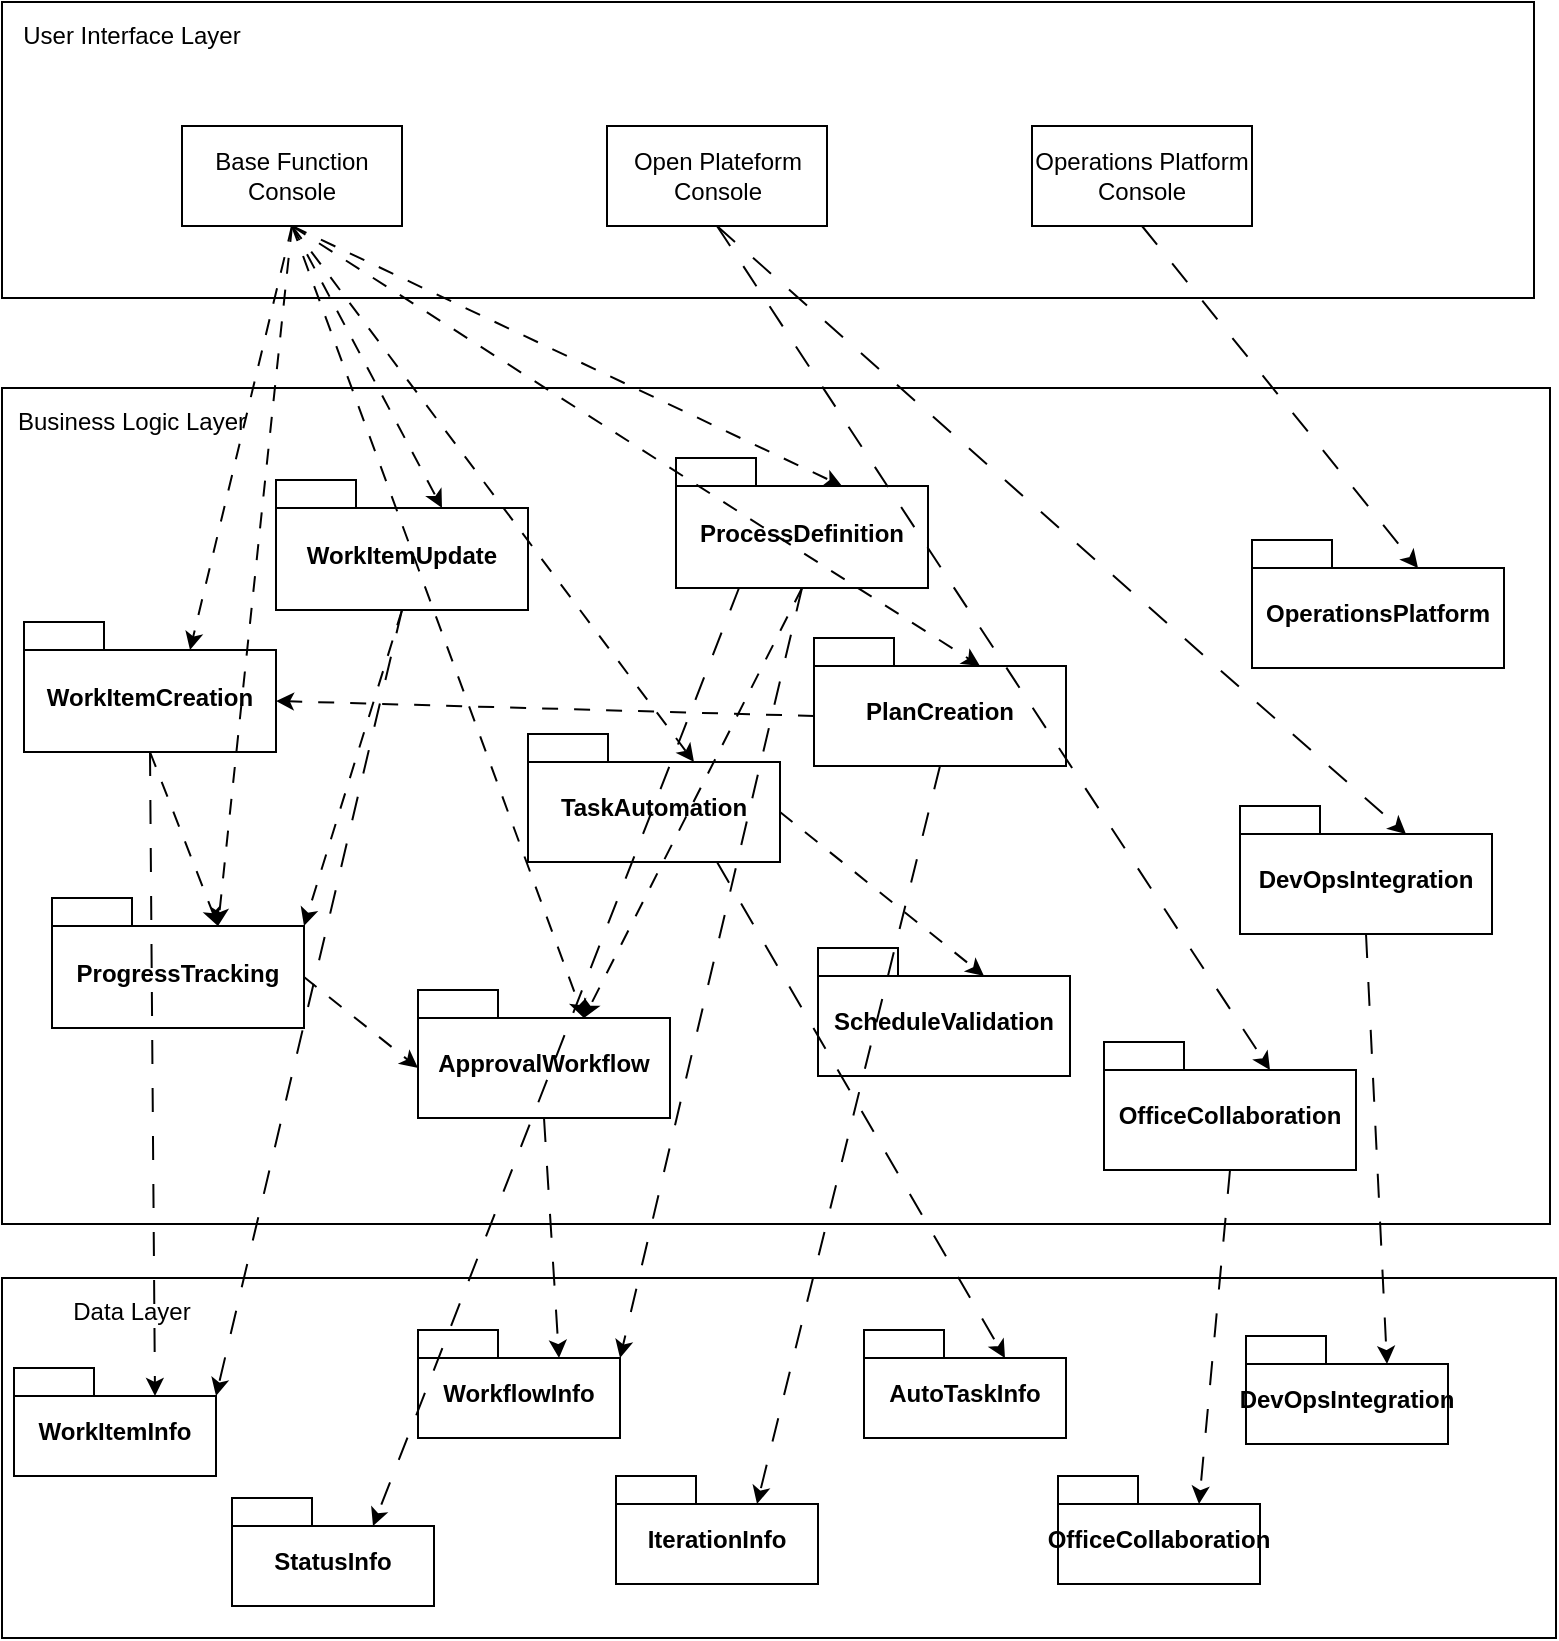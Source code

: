 <mxfile version="26.1.3">
  <diagram name="第 1 页" id="LAimbSd9u4otUmIS_u9X">
    <mxGraphModel dx="2056" dy="1447" grid="0" gridSize="10" guides="1" tooltips="1" connect="1" arrows="1" fold="1" page="0" pageScale="1" pageWidth="827" pageHeight="1169" math="0" shadow="0">
      <root>
        <mxCell id="0" />
        <mxCell id="1" parent="0" />
        <mxCell id="-5gHlo677Q9oYCEak8Rk-1" value="" style="rounded=0;whiteSpace=wrap;html=1;" parent="1" vertex="1">
          <mxGeometry x="-355" y="-333" width="766" height="148" as="geometry" />
        </mxCell>
        <mxCell id="-5gHlo677Q9oYCEak8Rk-2" value="" style="rounded=0;whiteSpace=wrap;html=1;" parent="1" vertex="1">
          <mxGeometry x="-355" y="-140" width="774" height="418" as="geometry" />
        </mxCell>
        <mxCell id="-5gHlo677Q9oYCEak8Rk-3" value="" style="rounded=0;whiteSpace=wrap;html=1;" parent="1" vertex="1">
          <mxGeometry x="-355" y="305" width="777" height="180" as="geometry" />
        </mxCell>
        <mxCell id="-5gHlo677Q9oYCEak8Rk-4" value="User Interface Layer" style="text;html=1;align=center;verticalAlign=middle;whiteSpace=wrap;rounded=0;" parent="1" vertex="1">
          <mxGeometry x="-355" y="-333" width="130" height="33" as="geometry" />
        </mxCell>
        <mxCell id="-5gHlo677Q9oYCEak8Rk-5" value="Business Logic Layer" style="text;html=1;align=center;verticalAlign=middle;whiteSpace=wrap;rounded=0;" parent="1" vertex="1">
          <mxGeometry x="-355" y="-140" width="130" height="33" as="geometry" />
        </mxCell>
        <mxCell id="-5gHlo677Q9oYCEak8Rk-6" value="Data Layer" style="text;html=1;align=center;verticalAlign=middle;whiteSpace=wrap;rounded=0;" parent="1" vertex="1">
          <mxGeometry x="-355" y="305" width="130" height="33" as="geometry" />
        </mxCell>
        <mxCell id="-5gHlo677Q9oYCEak8Rk-7" value="WorkItemCreation" style="shape=folder;fontStyle=1;spacingTop=10;tabWidth=40;tabHeight=14;tabPosition=left;html=1;whiteSpace=wrap;" parent="1" vertex="1">
          <mxGeometry x="-344" y="-23" width="126" height="65" as="geometry" />
        </mxCell>
        <mxCell id="-5gHlo677Q9oYCEak8Rk-8" value="Base Function Console" style="html=1;whiteSpace=wrap;" parent="1" vertex="1">
          <mxGeometry x="-265" y="-271" width="110" height="50" as="geometry" />
        </mxCell>
        <mxCell id="-5gHlo677Q9oYCEak8Rk-9" value="Operations Platform Console" style="html=1;whiteSpace=wrap;" parent="1" vertex="1">
          <mxGeometry x="160" y="-271" width="110" height="50" as="geometry" />
        </mxCell>
        <mxCell id="-5gHlo677Q9oYCEak8Rk-10" value="Open Plateform Console" style="html=1;whiteSpace=wrap;" parent="1" vertex="1">
          <mxGeometry x="-52.5" y="-271" width="110" height="50" as="geometry" />
        </mxCell>
        <mxCell id="-5gHlo677Q9oYCEak8Rk-15" value="WorkItemUpdate" style="shape=folder;fontStyle=1;spacingTop=10;tabWidth=40;tabHeight=14;tabPosition=left;html=1;whiteSpace=wrap;" parent="1" vertex="1">
          <mxGeometry x="-218" y="-94" width="126" height="65" as="geometry" />
        </mxCell>
        <mxCell id="-5gHlo677Q9oYCEak8Rk-16" value="ProgressTracking" style="shape=folder;fontStyle=1;spacingTop=10;tabWidth=40;tabHeight=14;tabPosition=left;html=1;whiteSpace=wrap;" parent="1" vertex="1">
          <mxGeometry x="-330" y="115" width="126" height="65" as="geometry" />
        </mxCell>
        <mxCell id="-5gHlo677Q9oYCEak8Rk-17" value="ProcessDefinition" style="shape=folder;fontStyle=1;spacingTop=10;tabWidth=40;tabHeight=14;tabPosition=left;html=1;whiteSpace=wrap;" parent="1" vertex="1">
          <mxGeometry x="-18" y="-105" width="126" height="65" as="geometry" />
        </mxCell>
        <mxCell id="-5gHlo677Q9oYCEak8Rk-18" value="ApprovalWorkflow" style="shape=folder;fontStyle=1;spacingTop=10;tabWidth=40;tabHeight=14;tabPosition=left;html=1;whiteSpace=wrap;" parent="1" vertex="1">
          <mxGeometry x="-147" y="161" width="126" height="64" as="geometry" />
        </mxCell>
        <mxCell id="-5gHlo677Q9oYCEak8Rk-19" value="PlanCreation" style="shape=folder;fontStyle=1;spacingTop=10;tabWidth=40;tabHeight=14;tabPosition=left;html=1;whiteSpace=wrap;" parent="1" vertex="1">
          <mxGeometry x="51" y="-15" width="126" height="64" as="geometry" />
        </mxCell>
        <mxCell id="-5gHlo677Q9oYCEak8Rk-20" value="ScheduleValidation" style="shape=folder;fontStyle=1;spacingTop=10;tabWidth=40;tabHeight=14;tabPosition=left;html=1;whiteSpace=wrap;" parent="1" vertex="1">
          <mxGeometry x="53" y="140" width="126" height="64" as="geometry" />
        </mxCell>
        <mxCell id="-5gHlo677Q9oYCEak8Rk-21" value="TaskAutomation" style="shape=folder;fontStyle=1;spacingTop=10;tabWidth=40;tabHeight=14;tabPosition=left;html=1;whiteSpace=wrap;" parent="1" vertex="1">
          <mxGeometry x="-92" y="33" width="126" height="64" as="geometry" />
        </mxCell>
        <mxCell id="-5gHlo677Q9oYCEak8Rk-23" value="DevOpsIntegration" style="shape=folder;fontStyle=1;spacingTop=10;tabWidth=40;tabHeight=14;tabPosition=left;html=1;whiteSpace=wrap;" parent="1" vertex="1">
          <mxGeometry x="264" y="69" width="126" height="64" as="geometry" />
        </mxCell>
        <mxCell id="-5gHlo677Q9oYCEak8Rk-24" value="OfficeCollaboration" style="shape=folder;fontStyle=1;spacingTop=10;tabWidth=40;tabHeight=14;tabPosition=left;html=1;whiteSpace=wrap;" parent="1" vertex="1">
          <mxGeometry x="196" y="187" width="126" height="64" as="geometry" />
        </mxCell>
        <mxCell id="-5gHlo677Q9oYCEak8Rk-25" value="OperationsPlatform" style="shape=folder;fontStyle=1;spacingTop=10;tabWidth=40;tabHeight=14;tabPosition=left;html=1;whiteSpace=wrap;" parent="1" vertex="1">
          <mxGeometry x="270" y="-64" width="126" height="64" as="geometry" />
        </mxCell>
        <mxCell id="-5gHlo677Q9oYCEak8Rk-26" value="WorkItemInfo" style="shape=folder;fontStyle=1;spacingTop=10;tabWidth=40;tabHeight=14;tabPosition=left;html=1;whiteSpace=wrap;" parent="1" vertex="1">
          <mxGeometry x="-349" y="350" width="101" height="54" as="geometry" />
        </mxCell>
        <mxCell id="-5gHlo677Q9oYCEak8Rk-27" value="StatusInfo" style="shape=folder;fontStyle=1;spacingTop=10;tabWidth=40;tabHeight=14;tabPosition=left;html=1;whiteSpace=wrap;" parent="1" vertex="1">
          <mxGeometry x="-240" y="415" width="101" height="54" as="geometry" />
        </mxCell>
        <mxCell id="-5gHlo677Q9oYCEak8Rk-28" value="WorkflowInfo" style="shape=folder;fontStyle=1;spacingTop=10;tabWidth=40;tabHeight=14;tabPosition=left;html=1;whiteSpace=wrap;" parent="1" vertex="1">
          <mxGeometry x="-147" y="331" width="101" height="54" as="geometry" />
        </mxCell>
        <mxCell id="-5gHlo677Q9oYCEak8Rk-29" value="IterationInfo" style="shape=folder;fontStyle=1;spacingTop=10;tabWidth=40;tabHeight=14;tabPosition=left;html=1;whiteSpace=wrap;" parent="1" vertex="1">
          <mxGeometry x="-48" y="404" width="101" height="54" as="geometry" />
        </mxCell>
        <mxCell id="-5gHlo677Q9oYCEak8Rk-30" value="AutoTaskInfo" style="shape=folder;fontStyle=1;spacingTop=10;tabWidth=40;tabHeight=14;tabPosition=left;html=1;whiteSpace=wrap;" parent="1" vertex="1">
          <mxGeometry x="76" y="331" width="101" height="54" as="geometry" />
        </mxCell>
        <mxCell id="-5gHlo677Q9oYCEak8Rk-31" value="DevOpsIntegration" style="shape=folder;fontStyle=1;spacingTop=10;tabWidth=40;tabHeight=14;tabPosition=left;html=1;whiteSpace=wrap;" parent="1" vertex="1">
          <mxGeometry x="267" y="334" width="101" height="54" as="geometry" />
        </mxCell>
        <mxCell id="-5gHlo677Q9oYCEak8Rk-32" value="OfficeCollaboration" style="shape=folder;fontStyle=1;spacingTop=10;tabWidth=40;tabHeight=14;tabPosition=left;html=1;whiteSpace=wrap;" parent="1" vertex="1">
          <mxGeometry x="173" y="404" width="101" height="54" as="geometry" />
        </mxCell>
        <mxCell id="-5gHlo677Q9oYCEak8Rk-34" style="rounded=0;orthogonalLoop=1;jettySize=auto;html=1;exitX=0.5;exitY=1;exitDx=0;exitDy=0;entryX=0;entryY=0;entryDx=83;entryDy=14;entryPerimeter=0;dashed=1;dashPattern=8 8;" parent="1" source="-5gHlo677Q9oYCEak8Rk-8" target="-5gHlo677Q9oYCEak8Rk-15" edge="1">
          <mxGeometry relative="1" as="geometry" />
        </mxCell>
        <mxCell id="-5gHlo677Q9oYCEak8Rk-35" style="rounded=0;orthogonalLoop=1;jettySize=auto;html=1;exitX=0.5;exitY=1;exitDx=0;exitDy=0;entryX=0;entryY=0;entryDx=83;entryDy=14;entryPerimeter=0;dashed=1;dashPattern=8 8;" parent="1" source="-5gHlo677Q9oYCEak8Rk-8" target="-5gHlo677Q9oYCEak8Rk-7" edge="1">
          <mxGeometry relative="1" as="geometry" />
        </mxCell>
        <mxCell id="-5gHlo677Q9oYCEak8Rk-36" style="rounded=0;orthogonalLoop=1;jettySize=auto;html=1;exitX=0.5;exitY=1;exitDx=0;exitDy=0;entryX=0;entryY=0;entryDx=83;entryDy=14;entryPerimeter=0;dashed=1;dashPattern=8 8;" parent="1" source="-5gHlo677Q9oYCEak8Rk-8" target="-5gHlo677Q9oYCEak8Rk-17" edge="1">
          <mxGeometry relative="1" as="geometry" />
        </mxCell>
        <mxCell id="-5gHlo677Q9oYCEak8Rk-37" style="rounded=0;orthogonalLoop=1;jettySize=auto;html=1;exitX=0.5;exitY=1;exitDx=0;exitDy=0;entryX=0;entryY=0;entryDx=83;entryDy=14;entryPerimeter=0;dashed=1;dashPattern=12 12;" parent="1" source="-5gHlo677Q9oYCEak8Rk-10" target="-5gHlo677Q9oYCEak8Rk-23" edge="1">
          <mxGeometry relative="1" as="geometry" />
        </mxCell>
        <mxCell id="-5gHlo677Q9oYCEak8Rk-38" style="rounded=0;orthogonalLoop=1;jettySize=auto;html=1;exitX=0.5;exitY=1;exitDx=0;exitDy=0;entryX=0;entryY=0;entryDx=83;entryDy=14;entryPerimeter=0;dashed=1;dashPattern=12 12;" parent="1" source="-5gHlo677Q9oYCEak8Rk-10" target="-5gHlo677Q9oYCEak8Rk-24" edge="1">
          <mxGeometry relative="1" as="geometry" />
        </mxCell>
        <mxCell id="-5gHlo677Q9oYCEak8Rk-39" style="rounded=0;orthogonalLoop=1;jettySize=auto;html=1;exitX=0.5;exitY=1;exitDx=0;exitDy=0;entryX=0;entryY=0;entryDx=83;entryDy=14;entryPerimeter=0;dashed=1;dashPattern=8 8;" parent="1" source="-5gHlo677Q9oYCEak8Rk-8" target="-5gHlo677Q9oYCEak8Rk-21" edge="1">
          <mxGeometry relative="1" as="geometry" />
        </mxCell>
        <mxCell id="-5gHlo677Q9oYCEak8Rk-40" style="rounded=0;orthogonalLoop=1;jettySize=auto;html=1;exitX=0.5;exitY=1;exitDx=0;exitDy=0;entryX=0;entryY=0;entryDx=83;entryDy=14;entryPerimeter=0;dashed=1;dashPattern=8 8;" parent="1" source="-5gHlo677Q9oYCEak8Rk-8" target="-5gHlo677Q9oYCEak8Rk-19" edge="1">
          <mxGeometry relative="1" as="geometry" />
        </mxCell>
        <mxCell id="-5gHlo677Q9oYCEak8Rk-41" style="rounded=0;orthogonalLoop=1;jettySize=auto;html=1;exitX=0.5;exitY=1;exitDx=0;exitDy=0;entryX=0;entryY=0;entryDx=83;entryDy=14;entryPerimeter=0;dashed=1;dashPattern=8 8;" parent="1" source="-5gHlo677Q9oYCEak8Rk-8" target="-5gHlo677Q9oYCEak8Rk-16" edge="1">
          <mxGeometry relative="1" as="geometry" />
        </mxCell>
        <mxCell id="-5gHlo677Q9oYCEak8Rk-42" style="rounded=0;orthogonalLoop=1;jettySize=auto;html=1;exitX=0.5;exitY=1;exitDx=0;exitDy=0;entryX=0;entryY=0;entryDx=83;entryDy=14;entryPerimeter=0;dashed=1;dashPattern=8 8;" parent="1" source="-5gHlo677Q9oYCEak8Rk-8" target="-5gHlo677Q9oYCEak8Rk-18" edge="1">
          <mxGeometry relative="1" as="geometry" />
        </mxCell>
        <mxCell id="-5gHlo677Q9oYCEak8Rk-44" style="rounded=0;orthogonalLoop=1;jettySize=auto;html=1;exitX=0;exitY=0;exitDx=126;exitDy=39.5;exitPerimeter=0;entryX=0;entryY=0;entryDx=0;entryDy=39;entryPerimeter=0;dashed=1;dashPattern=8 8;" parent="1" source="-5gHlo677Q9oYCEak8Rk-16" target="-5gHlo677Q9oYCEak8Rk-18" edge="1">
          <mxGeometry relative="1" as="geometry" />
        </mxCell>
        <mxCell id="-5gHlo677Q9oYCEak8Rk-45" style="rounded=0;orthogonalLoop=1;jettySize=auto;html=1;exitX=0;exitY=0;exitDx=126;exitDy=39;exitPerimeter=0;entryX=0;entryY=0;entryDx=83;entryDy=14;entryPerimeter=0;dashed=1;dashPattern=8 8;" parent="1" source="-5gHlo677Q9oYCEak8Rk-21" target="-5gHlo677Q9oYCEak8Rk-20" edge="1">
          <mxGeometry relative="1" as="geometry" />
        </mxCell>
        <mxCell id="-5gHlo677Q9oYCEak8Rk-46" style="rounded=0;orthogonalLoop=1;jettySize=auto;html=1;exitX=0.5;exitY=1;exitDx=0;exitDy=0;entryX=0;entryY=0;entryDx=83;entryDy=14;entryPerimeter=0;dashed=1;dashPattern=12 12;" parent="1" source="-5gHlo677Q9oYCEak8Rk-9" target="-5gHlo677Q9oYCEak8Rk-25" edge="1">
          <mxGeometry relative="1" as="geometry" />
        </mxCell>
        <mxCell id="-5gHlo677Q9oYCEak8Rk-47" style="rounded=0;orthogonalLoop=1;jettySize=auto;html=1;exitX=0.5;exitY=1;exitDx=0;exitDy=0;exitPerimeter=0;entryX=0;entryY=0;entryDx=83;entryDy=14;entryPerimeter=0;dashed=1;dashPattern=8 8;" parent="1" source="-5gHlo677Q9oYCEak8Rk-7" target="-5gHlo677Q9oYCEak8Rk-16" edge="1">
          <mxGeometry relative="1" as="geometry" />
        </mxCell>
        <mxCell id="-5gHlo677Q9oYCEak8Rk-48" style="rounded=0;orthogonalLoop=1;jettySize=auto;html=1;exitX=0.5;exitY=1;exitDx=0;exitDy=0;exitPerimeter=0;entryX=0;entryY=0;entryDx=126;entryDy=14;entryPerimeter=0;dashed=1;dashPattern=8 8;" parent="1" source="-5gHlo677Q9oYCEak8Rk-15" target="-5gHlo677Q9oYCEak8Rk-16" edge="1">
          <mxGeometry relative="1" as="geometry" />
        </mxCell>
        <mxCell id="-5gHlo677Q9oYCEak8Rk-49" style="rounded=0;orthogonalLoop=1;jettySize=auto;html=1;exitX=0;exitY=0;exitDx=0;exitDy=39;exitPerimeter=0;entryX=0;entryY=0;entryDx=126;entryDy=39.5;entryPerimeter=0;dashed=1;dashPattern=8 8;" parent="1" source="-5gHlo677Q9oYCEak8Rk-19" target="-5gHlo677Q9oYCEak8Rk-7" edge="1">
          <mxGeometry relative="1" as="geometry" />
        </mxCell>
        <mxCell id="-5gHlo677Q9oYCEak8Rk-50" style="rounded=0;orthogonalLoop=1;jettySize=auto;html=1;exitX=0.5;exitY=1;exitDx=0;exitDy=0;exitPerimeter=0;entryX=0;entryY=0;entryDx=83;entryDy=14;entryPerimeter=0;dashed=1;dashPattern=8 8;" parent="1" source="-5gHlo677Q9oYCEak8Rk-17" target="-5gHlo677Q9oYCEak8Rk-18" edge="1">
          <mxGeometry relative="1" as="geometry" />
        </mxCell>
        <mxCell id="-5gHlo677Q9oYCEak8Rk-51" style="rounded=0;orthogonalLoop=1;jettySize=auto;html=1;exitX=0.5;exitY=1;exitDx=0;exitDy=0;exitPerimeter=0;entryX=0;entryY=0;entryDx=70.5;entryDy=14;entryPerimeter=0;dashed=1;dashPattern=12 12;" parent="1" source="-5gHlo677Q9oYCEak8Rk-7" target="-5gHlo677Q9oYCEak8Rk-26" edge="1">
          <mxGeometry relative="1" as="geometry" />
        </mxCell>
        <mxCell id="FUPATp9W0nGQFSza6nIp-1" style="rounded=0;orthogonalLoop=1;jettySize=auto;html=1;exitX=0.5;exitY=1;exitDx=0;exitDy=0;exitPerimeter=0;entryX=0;entryY=0;entryDx=101;entryDy=14;entryPerimeter=0;dashed=1;dashPattern=12 12;" edge="1" parent="1" source="-5gHlo677Q9oYCEak8Rk-15" target="-5gHlo677Q9oYCEak8Rk-26">
          <mxGeometry relative="1" as="geometry" />
        </mxCell>
        <mxCell id="FUPATp9W0nGQFSza6nIp-2" style="rounded=0;orthogonalLoop=1;jettySize=auto;html=1;exitX=0.5;exitY=1;exitDx=0;exitDy=0;exitPerimeter=0;entryX=0;entryY=0;entryDx=70.5;entryDy=14;entryPerimeter=0;dashed=1;dashPattern=12 12;" edge="1" parent="1" source="-5gHlo677Q9oYCEak8Rk-18" target="-5gHlo677Q9oYCEak8Rk-28">
          <mxGeometry relative="1" as="geometry" />
        </mxCell>
        <mxCell id="FUPATp9W0nGQFSza6nIp-3" style="rounded=0;orthogonalLoop=1;jettySize=auto;html=1;exitX=0.5;exitY=1;exitDx=0;exitDy=0;exitPerimeter=0;entryX=0;entryY=0;entryDx=70.5;entryDy=14;entryPerimeter=0;dashed=1;dashPattern=12 12;" edge="1" parent="1" source="-5gHlo677Q9oYCEak8Rk-19" target="-5gHlo677Q9oYCEak8Rk-29">
          <mxGeometry relative="1" as="geometry" />
        </mxCell>
        <mxCell id="FUPATp9W0nGQFSza6nIp-4" style="rounded=0;orthogonalLoop=1;jettySize=auto;html=1;exitX=0.5;exitY=1;exitDx=0;exitDy=0;exitPerimeter=0;entryX=0;entryY=0;entryDx=70.5;entryDy=14;entryPerimeter=0;dashed=1;dashPattern=12 12;" edge="1" parent="1" source="-5gHlo677Q9oYCEak8Rk-24" target="-5gHlo677Q9oYCEak8Rk-32">
          <mxGeometry relative="1" as="geometry" />
        </mxCell>
        <mxCell id="FUPATp9W0nGQFSza6nIp-5" style="rounded=0;orthogonalLoop=1;jettySize=auto;html=1;exitX=0.5;exitY=1;exitDx=0;exitDy=0;exitPerimeter=0;entryX=0;entryY=0;entryDx=70.5;entryDy=14;entryPerimeter=0;dashed=1;dashPattern=12 12;" edge="1" parent="1" source="-5gHlo677Q9oYCEak8Rk-23" target="-5gHlo677Q9oYCEak8Rk-31">
          <mxGeometry relative="1" as="geometry" />
        </mxCell>
        <mxCell id="FUPATp9W0nGQFSza6nIp-6" style="rounded=0;orthogonalLoop=1;jettySize=auto;html=1;exitX=0.5;exitY=1;exitDx=0;exitDy=0;exitPerimeter=0;entryX=0;entryY=0;entryDx=101;entryDy=14;entryPerimeter=0;dashed=1;dashPattern=12 12;" edge="1" parent="1" source="-5gHlo677Q9oYCEak8Rk-17" target="-5gHlo677Q9oYCEak8Rk-28">
          <mxGeometry relative="1" as="geometry" />
        </mxCell>
        <mxCell id="FUPATp9W0nGQFSza6nIp-7" style="rounded=0;orthogonalLoop=1;jettySize=auto;html=1;exitX=0.25;exitY=1;exitDx=0;exitDy=0;exitPerimeter=0;entryX=0;entryY=0;entryDx=70.5;entryDy=14;entryPerimeter=0;dashed=1;dashPattern=12 12;" edge="1" parent="1" source="-5gHlo677Q9oYCEak8Rk-17" target="-5gHlo677Q9oYCEak8Rk-27">
          <mxGeometry relative="1" as="geometry" />
        </mxCell>
        <mxCell id="FUPATp9W0nGQFSza6nIp-8" style="rounded=0;orthogonalLoop=1;jettySize=auto;html=1;exitX=0.75;exitY=1;exitDx=0;exitDy=0;exitPerimeter=0;entryX=0;entryY=0;entryDx=70.5;entryDy=14;entryPerimeter=0;dashed=1;dashPattern=12 12;" edge="1" parent="1" source="-5gHlo677Q9oYCEak8Rk-21" target="-5gHlo677Q9oYCEak8Rk-30">
          <mxGeometry relative="1" as="geometry" />
        </mxCell>
      </root>
    </mxGraphModel>
  </diagram>
</mxfile>
